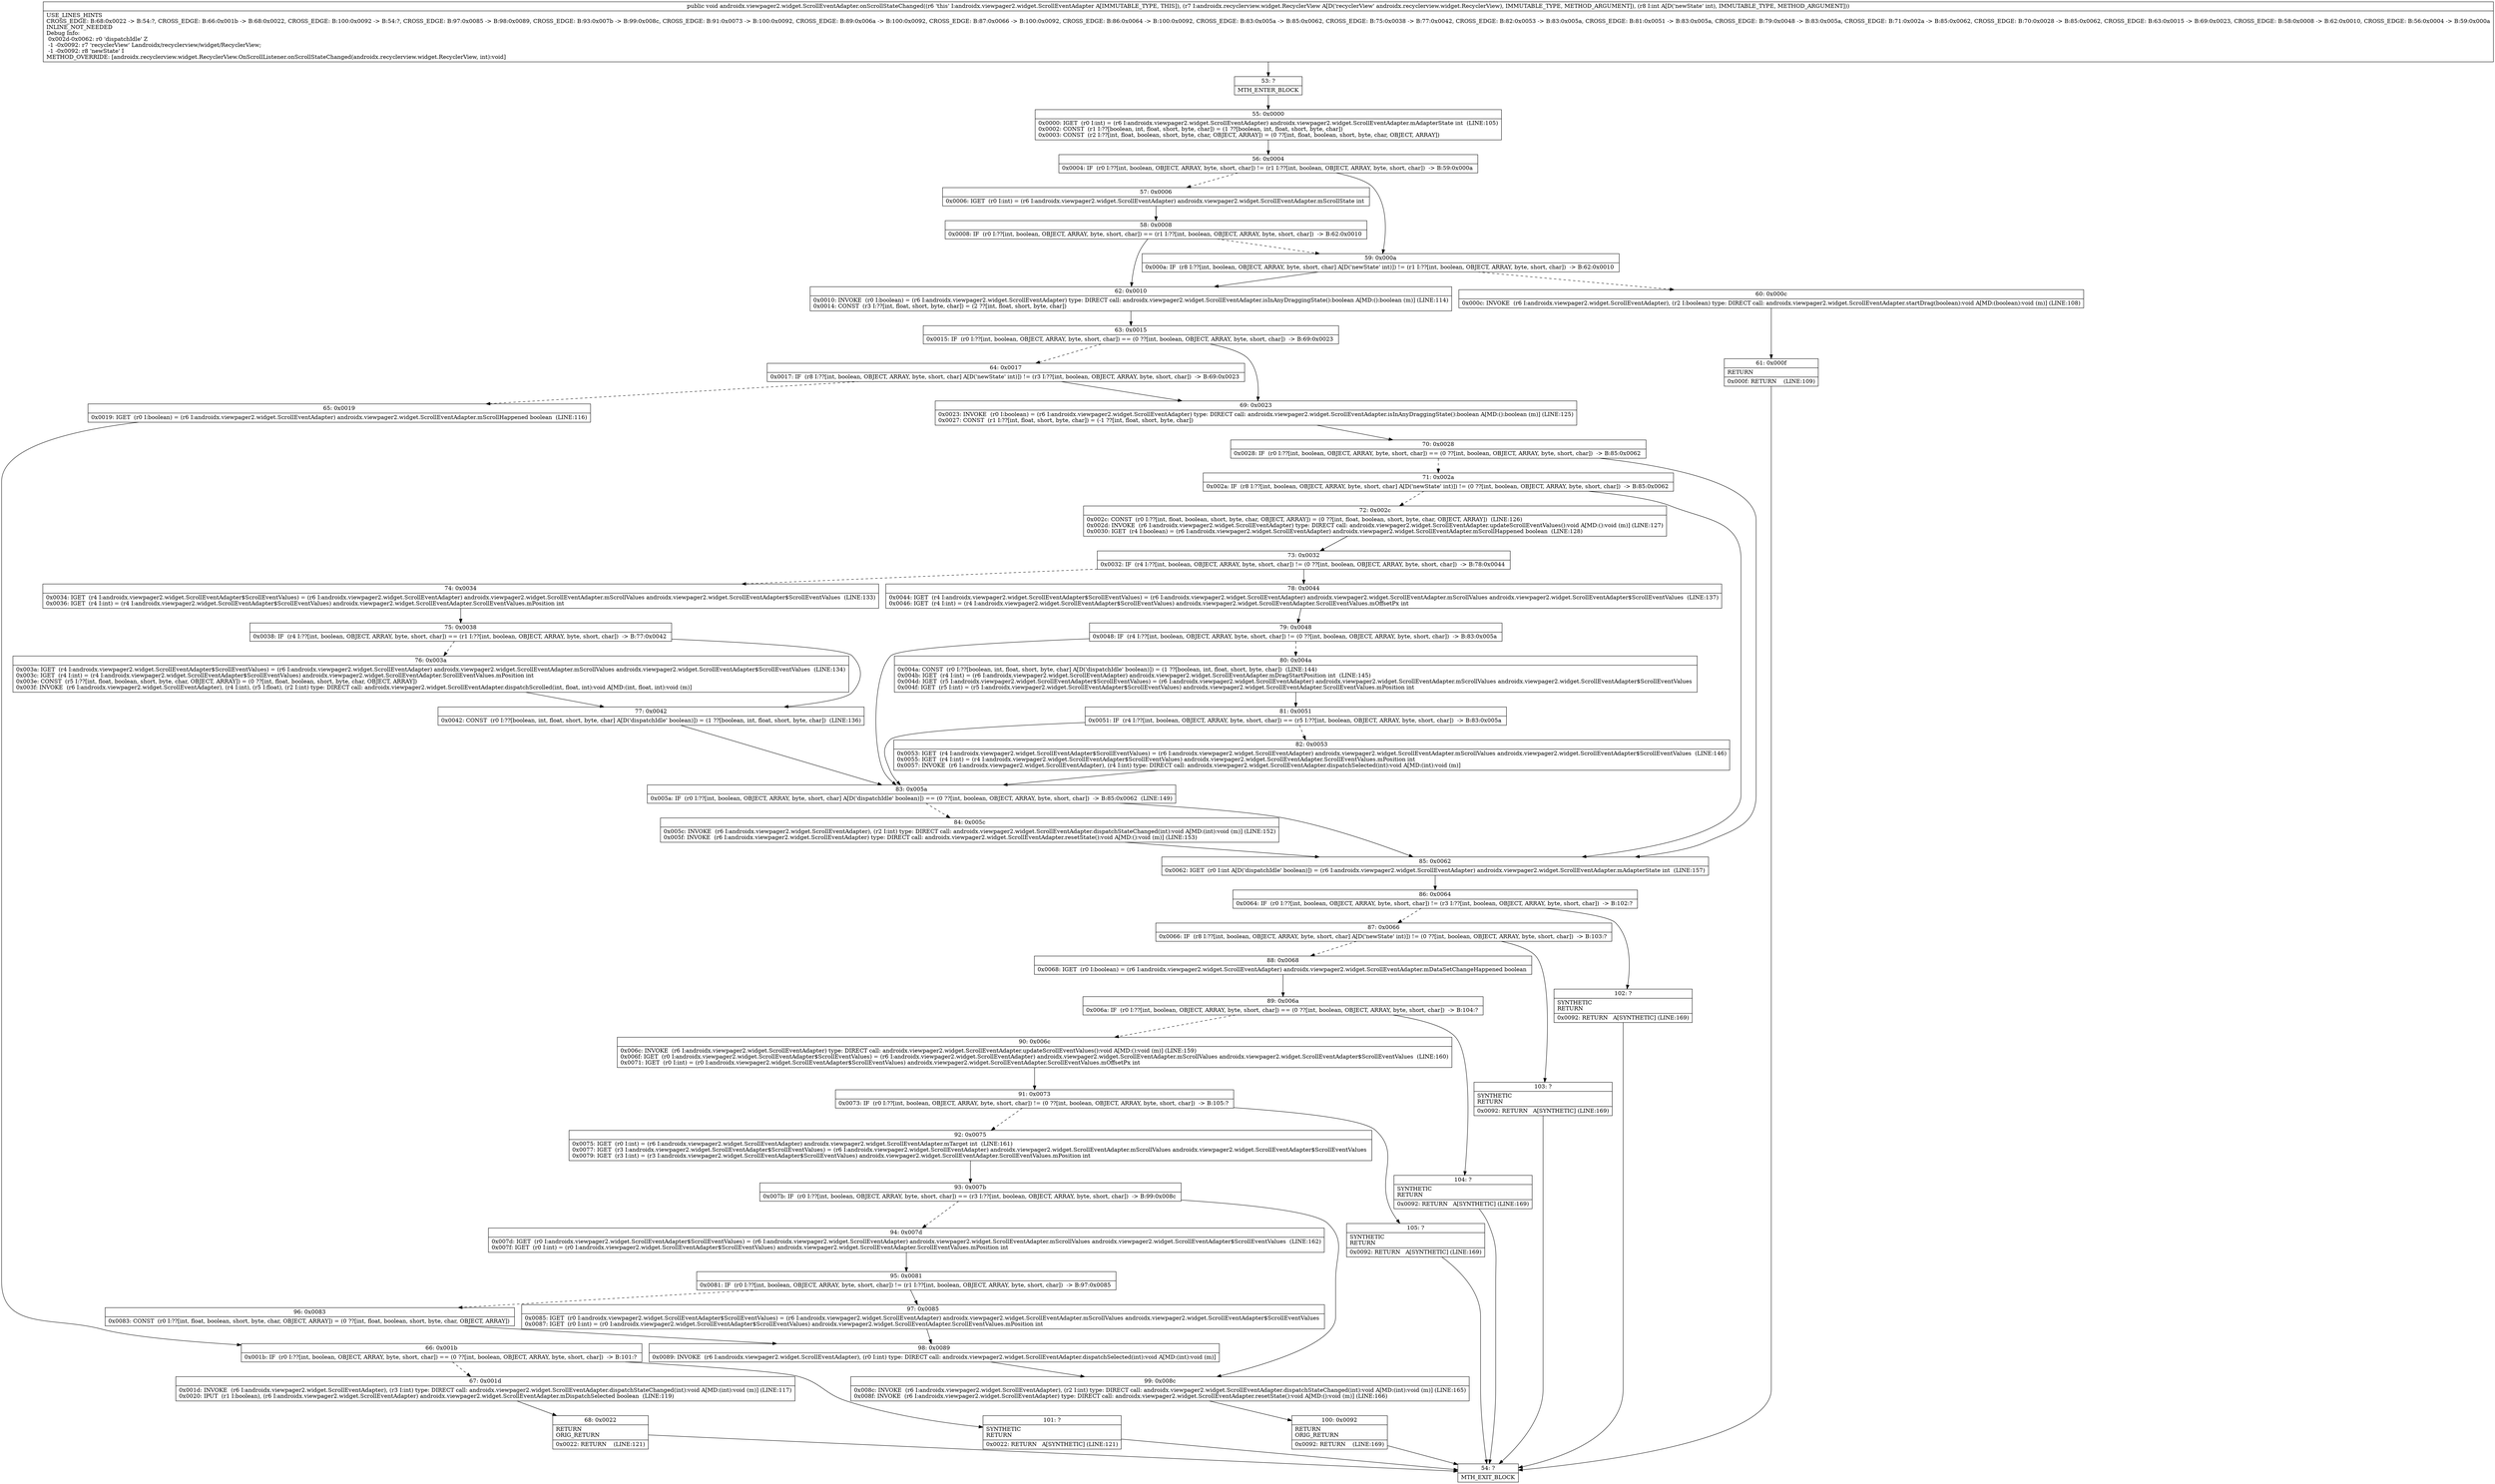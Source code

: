 digraph "CFG forandroidx.viewpager2.widget.ScrollEventAdapter.onScrollStateChanged(Landroidx\/recyclerview\/widget\/RecyclerView;I)V" {
Node_53 [shape=record,label="{53\:\ ?|MTH_ENTER_BLOCK\l}"];
Node_55 [shape=record,label="{55\:\ 0x0000|0x0000: IGET  (r0 I:int) = (r6 I:androidx.viewpager2.widget.ScrollEventAdapter) androidx.viewpager2.widget.ScrollEventAdapter.mAdapterState int  (LINE:105)\l0x0002: CONST  (r1 I:??[boolean, int, float, short, byte, char]) = (1 ??[boolean, int, float, short, byte, char]) \l0x0003: CONST  (r2 I:??[int, float, boolean, short, byte, char, OBJECT, ARRAY]) = (0 ??[int, float, boolean, short, byte, char, OBJECT, ARRAY]) \l}"];
Node_56 [shape=record,label="{56\:\ 0x0004|0x0004: IF  (r0 I:??[int, boolean, OBJECT, ARRAY, byte, short, char]) != (r1 I:??[int, boolean, OBJECT, ARRAY, byte, short, char])  \-\> B:59:0x000a \l}"];
Node_57 [shape=record,label="{57\:\ 0x0006|0x0006: IGET  (r0 I:int) = (r6 I:androidx.viewpager2.widget.ScrollEventAdapter) androidx.viewpager2.widget.ScrollEventAdapter.mScrollState int \l}"];
Node_58 [shape=record,label="{58\:\ 0x0008|0x0008: IF  (r0 I:??[int, boolean, OBJECT, ARRAY, byte, short, char]) == (r1 I:??[int, boolean, OBJECT, ARRAY, byte, short, char])  \-\> B:62:0x0010 \l}"];
Node_62 [shape=record,label="{62\:\ 0x0010|0x0010: INVOKE  (r0 I:boolean) = (r6 I:androidx.viewpager2.widget.ScrollEventAdapter) type: DIRECT call: androidx.viewpager2.widget.ScrollEventAdapter.isInAnyDraggingState():boolean A[MD:():boolean (m)] (LINE:114)\l0x0014: CONST  (r3 I:??[int, float, short, byte, char]) = (2 ??[int, float, short, byte, char]) \l}"];
Node_63 [shape=record,label="{63\:\ 0x0015|0x0015: IF  (r0 I:??[int, boolean, OBJECT, ARRAY, byte, short, char]) == (0 ??[int, boolean, OBJECT, ARRAY, byte, short, char])  \-\> B:69:0x0023 \l}"];
Node_64 [shape=record,label="{64\:\ 0x0017|0x0017: IF  (r8 I:??[int, boolean, OBJECT, ARRAY, byte, short, char] A[D('newState' int)]) != (r3 I:??[int, boolean, OBJECT, ARRAY, byte, short, char])  \-\> B:69:0x0023 \l}"];
Node_65 [shape=record,label="{65\:\ 0x0019|0x0019: IGET  (r0 I:boolean) = (r6 I:androidx.viewpager2.widget.ScrollEventAdapter) androidx.viewpager2.widget.ScrollEventAdapter.mScrollHappened boolean  (LINE:116)\l}"];
Node_66 [shape=record,label="{66\:\ 0x001b|0x001b: IF  (r0 I:??[int, boolean, OBJECT, ARRAY, byte, short, char]) == (0 ??[int, boolean, OBJECT, ARRAY, byte, short, char])  \-\> B:101:? \l}"];
Node_67 [shape=record,label="{67\:\ 0x001d|0x001d: INVOKE  (r6 I:androidx.viewpager2.widget.ScrollEventAdapter), (r3 I:int) type: DIRECT call: androidx.viewpager2.widget.ScrollEventAdapter.dispatchStateChanged(int):void A[MD:(int):void (m)] (LINE:117)\l0x0020: IPUT  (r1 I:boolean), (r6 I:androidx.viewpager2.widget.ScrollEventAdapter) androidx.viewpager2.widget.ScrollEventAdapter.mDispatchSelected boolean  (LINE:119)\l}"];
Node_68 [shape=record,label="{68\:\ 0x0022|RETURN\lORIG_RETURN\l|0x0022: RETURN    (LINE:121)\l}"];
Node_54 [shape=record,label="{54\:\ ?|MTH_EXIT_BLOCK\l}"];
Node_101 [shape=record,label="{101\:\ ?|SYNTHETIC\lRETURN\l|0x0022: RETURN   A[SYNTHETIC] (LINE:121)\l}"];
Node_69 [shape=record,label="{69\:\ 0x0023|0x0023: INVOKE  (r0 I:boolean) = (r6 I:androidx.viewpager2.widget.ScrollEventAdapter) type: DIRECT call: androidx.viewpager2.widget.ScrollEventAdapter.isInAnyDraggingState():boolean A[MD:():boolean (m)] (LINE:125)\l0x0027: CONST  (r1 I:??[int, float, short, byte, char]) = (\-1 ??[int, float, short, byte, char]) \l}"];
Node_70 [shape=record,label="{70\:\ 0x0028|0x0028: IF  (r0 I:??[int, boolean, OBJECT, ARRAY, byte, short, char]) == (0 ??[int, boolean, OBJECT, ARRAY, byte, short, char])  \-\> B:85:0x0062 \l}"];
Node_71 [shape=record,label="{71\:\ 0x002a|0x002a: IF  (r8 I:??[int, boolean, OBJECT, ARRAY, byte, short, char] A[D('newState' int)]) != (0 ??[int, boolean, OBJECT, ARRAY, byte, short, char])  \-\> B:85:0x0062 \l}"];
Node_72 [shape=record,label="{72\:\ 0x002c|0x002c: CONST  (r0 I:??[int, float, boolean, short, byte, char, OBJECT, ARRAY]) = (0 ??[int, float, boolean, short, byte, char, OBJECT, ARRAY])  (LINE:126)\l0x002d: INVOKE  (r6 I:androidx.viewpager2.widget.ScrollEventAdapter) type: DIRECT call: androidx.viewpager2.widget.ScrollEventAdapter.updateScrollEventValues():void A[MD:():void (m)] (LINE:127)\l0x0030: IGET  (r4 I:boolean) = (r6 I:androidx.viewpager2.widget.ScrollEventAdapter) androidx.viewpager2.widget.ScrollEventAdapter.mScrollHappened boolean  (LINE:128)\l}"];
Node_73 [shape=record,label="{73\:\ 0x0032|0x0032: IF  (r4 I:??[int, boolean, OBJECT, ARRAY, byte, short, char]) != (0 ??[int, boolean, OBJECT, ARRAY, byte, short, char])  \-\> B:78:0x0044 \l}"];
Node_74 [shape=record,label="{74\:\ 0x0034|0x0034: IGET  (r4 I:androidx.viewpager2.widget.ScrollEventAdapter$ScrollEventValues) = (r6 I:androidx.viewpager2.widget.ScrollEventAdapter) androidx.viewpager2.widget.ScrollEventAdapter.mScrollValues androidx.viewpager2.widget.ScrollEventAdapter$ScrollEventValues  (LINE:133)\l0x0036: IGET  (r4 I:int) = (r4 I:androidx.viewpager2.widget.ScrollEventAdapter$ScrollEventValues) androidx.viewpager2.widget.ScrollEventAdapter.ScrollEventValues.mPosition int \l}"];
Node_75 [shape=record,label="{75\:\ 0x0038|0x0038: IF  (r4 I:??[int, boolean, OBJECT, ARRAY, byte, short, char]) == (r1 I:??[int, boolean, OBJECT, ARRAY, byte, short, char])  \-\> B:77:0x0042 \l}"];
Node_76 [shape=record,label="{76\:\ 0x003a|0x003a: IGET  (r4 I:androidx.viewpager2.widget.ScrollEventAdapter$ScrollEventValues) = (r6 I:androidx.viewpager2.widget.ScrollEventAdapter) androidx.viewpager2.widget.ScrollEventAdapter.mScrollValues androidx.viewpager2.widget.ScrollEventAdapter$ScrollEventValues  (LINE:134)\l0x003c: IGET  (r4 I:int) = (r4 I:androidx.viewpager2.widget.ScrollEventAdapter$ScrollEventValues) androidx.viewpager2.widget.ScrollEventAdapter.ScrollEventValues.mPosition int \l0x003e: CONST  (r5 I:??[int, float, boolean, short, byte, char, OBJECT, ARRAY]) = (0 ??[int, float, boolean, short, byte, char, OBJECT, ARRAY]) \l0x003f: INVOKE  (r6 I:androidx.viewpager2.widget.ScrollEventAdapter), (r4 I:int), (r5 I:float), (r2 I:int) type: DIRECT call: androidx.viewpager2.widget.ScrollEventAdapter.dispatchScrolled(int, float, int):void A[MD:(int, float, int):void (m)]\l}"];
Node_77 [shape=record,label="{77\:\ 0x0042|0x0042: CONST  (r0 I:??[boolean, int, float, short, byte, char] A[D('dispatchIdle' boolean)]) = (1 ??[boolean, int, float, short, byte, char])  (LINE:136)\l}"];
Node_83 [shape=record,label="{83\:\ 0x005a|0x005a: IF  (r0 I:??[int, boolean, OBJECT, ARRAY, byte, short, char] A[D('dispatchIdle' boolean)]) == (0 ??[int, boolean, OBJECT, ARRAY, byte, short, char])  \-\> B:85:0x0062  (LINE:149)\l}"];
Node_84 [shape=record,label="{84\:\ 0x005c|0x005c: INVOKE  (r6 I:androidx.viewpager2.widget.ScrollEventAdapter), (r2 I:int) type: DIRECT call: androidx.viewpager2.widget.ScrollEventAdapter.dispatchStateChanged(int):void A[MD:(int):void (m)] (LINE:152)\l0x005f: INVOKE  (r6 I:androidx.viewpager2.widget.ScrollEventAdapter) type: DIRECT call: androidx.viewpager2.widget.ScrollEventAdapter.resetState():void A[MD:():void (m)] (LINE:153)\l}"];
Node_78 [shape=record,label="{78\:\ 0x0044|0x0044: IGET  (r4 I:androidx.viewpager2.widget.ScrollEventAdapter$ScrollEventValues) = (r6 I:androidx.viewpager2.widget.ScrollEventAdapter) androidx.viewpager2.widget.ScrollEventAdapter.mScrollValues androidx.viewpager2.widget.ScrollEventAdapter$ScrollEventValues  (LINE:137)\l0x0046: IGET  (r4 I:int) = (r4 I:androidx.viewpager2.widget.ScrollEventAdapter$ScrollEventValues) androidx.viewpager2.widget.ScrollEventAdapter.ScrollEventValues.mOffsetPx int \l}"];
Node_79 [shape=record,label="{79\:\ 0x0048|0x0048: IF  (r4 I:??[int, boolean, OBJECT, ARRAY, byte, short, char]) != (0 ??[int, boolean, OBJECT, ARRAY, byte, short, char])  \-\> B:83:0x005a \l}"];
Node_80 [shape=record,label="{80\:\ 0x004a|0x004a: CONST  (r0 I:??[boolean, int, float, short, byte, char] A[D('dispatchIdle' boolean)]) = (1 ??[boolean, int, float, short, byte, char])  (LINE:144)\l0x004b: IGET  (r4 I:int) = (r6 I:androidx.viewpager2.widget.ScrollEventAdapter) androidx.viewpager2.widget.ScrollEventAdapter.mDragStartPosition int  (LINE:145)\l0x004d: IGET  (r5 I:androidx.viewpager2.widget.ScrollEventAdapter$ScrollEventValues) = (r6 I:androidx.viewpager2.widget.ScrollEventAdapter) androidx.viewpager2.widget.ScrollEventAdapter.mScrollValues androidx.viewpager2.widget.ScrollEventAdapter$ScrollEventValues \l0x004f: IGET  (r5 I:int) = (r5 I:androidx.viewpager2.widget.ScrollEventAdapter$ScrollEventValues) androidx.viewpager2.widget.ScrollEventAdapter.ScrollEventValues.mPosition int \l}"];
Node_81 [shape=record,label="{81\:\ 0x0051|0x0051: IF  (r4 I:??[int, boolean, OBJECT, ARRAY, byte, short, char]) == (r5 I:??[int, boolean, OBJECT, ARRAY, byte, short, char])  \-\> B:83:0x005a \l}"];
Node_82 [shape=record,label="{82\:\ 0x0053|0x0053: IGET  (r4 I:androidx.viewpager2.widget.ScrollEventAdapter$ScrollEventValues) = (r6 I:androidx.viewpager2.widget.ScrollEventAdapter) androidx.viewpager2.widget.ScrollEventAdapter.mScrollValues androidx.viewpager2.widget.ScrollEventAdapter$ScrollEventValues  (LINE:146)\l0x0055: IGET  (r4 I:int) = (r4 I:androidx.viewpager2.widget.ScrollEventAdapter$ScrollEventValues) androidx.viewpager2.widget.ScrollEventAdapter.ScrollEventValues.mPosition int \l0x0057: INVOKE  (r6 I:androidx.viewpager2.widget.ScrollEventAdapter), (r4 I:int) type: DIRECT call: androidx.viewpager2.widget.ScrollEventAdapter.dispatchSelected(int):void A[MD:(int):void (m)]\l}"];
Node_85 [shape=record,label="{85\:\ 0x0062|0x0062: IGET  (r0 I:int A[D('dispatchIdle' boolean)]) = (r6 I:androidx.viewpager2.widget.ScrollEventAdapter) androidx.viewpager2.widget.ScrollEventAdapter.mAdapterState int  (LINE:157)\l}"];
Node_86 [shape=record,label="{86\:\ 0x0064|0x0064: IF  (r0 I:??[int, boolean, OBJECT, ARRAY, byte, short, char]) != (r3 I:??[int, boolean, OBJECT, ARRAY, byte, short, char])  \-\> B:102:? \l}"];
Node_87 [shape=record,label="{87\:\ 0x0066|0x0066: IF  (r8 I:??[int, boolean, OBJECT, ARRAY, byte, short, char] A[D('newState' int)]) != (0 ??[int, boolean, OBJECT, ARRAY, byte, short, char])  \-\> B:103:? \l}"];
Node_88 [shape=record,label="{88\:\ 0x0068|0x0068: IGET  (r0 I:boolean) = (r6 I:androidx.viewpager2.widget.ScrollEventAdapter) androidx.viewpager2.widget.ScrollEventAdapter.mDataSetChangeHappened boolean \l}"];
Node_89 [shape=record,label="{89\:\ 0x006a|0x006a: IF  (r0 I:??[int, boolean, OBJECT, ARRAY, byte, short, char]) == (0 ??[int, boolean, OBJECT, ARRAY, byte, short, char])  \-\> B:104:? \l}"];
Node_90 [shape=record,label="{90\:\ 0x006c|0x006c: INVOKE  (r6 I:androidx.viewpager2.widget.ScrollEventAdapter) type: DIRECT call: androidx.viewpager2.widget.ScrollEventAdapter.updateScrollEventValues():void A[MD:():void (m)] (LINE:159)\l0x006f: IGET  (r0 I:androidx.viewpager2.widget.ScrollEventAdapter$ScrollEventValues) = (r6 I:androidx.viewpager2.widget.ScrollEventAdapter) androidx.viewpager2.widget.ScrollEventAdapter.mScrollValues androidx.viewpager2.widget.ScrollEventAdapter$ScrollEventValues  (LINE:160)\l0x0071: IGET  (r0 I:int) = (r0 I:androidx.viewpager2.widget.ScrollEventAdapter$ScrollEventValues) androidx.viewpager2.widget.ScrollEventAdapter.ScrollEventValues.mOffsetPx int \l}"];
Node_91 [shape=record,label="{91\:\ 0x0073|0x0073: IF  (r0 I:??[int, boolean, OBJECT, ARRAY, byte, short, char]) != (0 ??[int, boolean, OBJECT, ARRAY, byte, short, char])  \-\> B:105:? \l}"];
Node_92 [shape=record,label="{92\:\ 0x0075|0x0075: IGET  (r0 I:int) = (r6 I:androidx.viewpager2.widget.ScrollEventAdapter) androidx.viewpager2.widget.ScrollEventAdapter.mTarget int  (LINE:161)\l0x0077: IGET  (r3 I:androidx.viewpager2.widget.ScrollEventAdapter$ScrollEventValues) = (r6 I:androidx.viewpager2.widget.ScrollEventAdapter) androidx.viewpager2.widget.ScrollEventAdapter.mScrollValues androidx.viewpager2.widget.ScrollEventAdapter$ScrollEventValues \l0x0079: IGET  (r3 I:int) = (r3 I:androidx.viewpager2.widget.ScrollEventAdapter$ScrollEventValues) androidx.viewpager2.widget.ScrollEventAdapter.ScrollEventValues.mPosition int \l}"];
Node_93 [shape=record,label="{93\:\ 0x007b|0x007b: IF  (r0 I:??[int, boolean, OBJECT, ARRAY, byte, short, char]) == (r3 I:??[int, boolean, OBJECT, ARRAY, byte, short, char])  \-\> B:99:0x008c \l}"];
Node_94 [shape=record,label="{94\:\ 0x007d|0x007d: IGET  (r0 I:androidx.viewpager2.widget.ScrollEventAdapter$ScrollEventValues) = (r6 I:androidx.viewpager2.widget.ScrollEventAdapter) androidx.viewpager2.widget.ScrollEventAdapter.mScrollValues androidx.viewpager2.widget.ScrollEventAdapter$ScrollEventValues  (LINE:162)\l0x007f: IGET  (r0 I:int) = (r0 I:androidx.viewpager2.widget.ScrollEventAdapter$ScrollEventValues) androidx.viewpager2.widget.ScrollEventAdapter.ScrollEventValues.mPosition int \l}"];
Node_95 [shape=record,label="{95\:\ 0x0081|0x0081: IF  (r0 I:??[int, boolean, OBJECT, ARRAY, byte, short, char]) != (r1 I:??[int, boolean, OBJECT, ARRAY, byte, short, char])  \-\> B:97:0x0085 \l}"];
Node_96 [shape=record,label="{96\:\ 0x0083|0x0083: CONST  (r0 I:??[int, float, boolean, short, byte, char, OBJECT, ARRAY]) = (0 ??[int, float, boolean, short, byte, char, OBJECT, ARRAY]) \l}"];
Node_98 [shape=record,label="{98\:\ 0x0089|0x0089: INVOKE  (r6 I:androidx.viewpager2.widget.ScrollEventAdapter), (r0 I:int) type: DIRECT call: androidx.viewpager2.widget.ScrollEventAdapter.dispatchSelected(int):void A[MD:(int):void (m)]\l}"];
Node_97 [shape=record,label="{97\:\ 0x0085|0x0085: IGET  (r0 I:androidx.viewpager2.widget.ScrollEventAdapter$ScrollEventValues) = (r6 I:androidx.viewpager2.widget.ScrollEventAdapter) androidx.viewpager2.widget.ScrollEventAdapter.mScrollValues androidx.viewpager2.widget.ScrollEventAdapter$ScrollEventValues \l0x0087: IGET  (r0 I:int) = (r0 I:androidx.viewpager2.widget.ScrollEventAdapter$ScrollEventValues) androidx.viewpager2.widget.ScrollEventAdapter.ScrollEventValues.mPosition int \l}"];
Node_99 [shape=record,label="{99\:\ 0x008c|0x008c: INVOKE  (r6 I:androidx.viewpager2.widget.ScrollEventAdapter), (r2 I:int) type: DIRECT call: androidx.viewpager2.widget.ScrollEventAdapter.dispatchStateChanged(int):void A[MD:(int):void (m)] (LINE:165)\l0x008f: INVOKE  (r6 I:androidx.viewpager2.widget.ScrollEventAdapter) type: DIRECT call: androidx.viewpager2.widget.ScrollEventAdapter.resetState():void A[MD:():void (m)] (LINE:166)\l}"];
Node_100 [shape=record,label="{100\:\ 0x0092|RETURN\lORIG_RETURN\l|0x0092: RETURN    (LINE:169)\l}"];
Node_105 [shape=record,label="{105\:\ ?|SYNTHETIC\lRETURN\l|0x0092: RETURN   A[SYNTHETIC] (LINE:169)\l}"];
Node_104 [shape=record,label="{104\:\ ?|SYNTHETIC\lRETURN\l|0x0092: RETURN   A[SYNTHETIC] (LINE:169)\l}"];
Node_103 [shape=record,label="{103\:\ ?|SYNTHETIC\lRETURN\l|0x0092: RETURN   A[SYNTHETIC] (LINE:169)\l}"];
Node_102 [shape=record,label="{102\:\ ?|SYNTHETIC\lRETURN\l|0x0092: RETURN   A[SYNTHETIC] (LINE:169)\l}"];
Node_59 [shape=record,label="{59\:\ 0x000a|0x000a: IF  (r8 I:??[int, boolean, OBJECT, ARRAY, byte, short, char] A[D('newState' int)]) != (r1 I:??[int, boolean, OBJECT, ARRAY, byte, short, char])  \-\> B:62:0x0010 \l}"];
Node_60 [shape=record,label="{60\:\ 0x000c|0x000c: INVOKE  (r6 I:androidx.viewpager2.widget.ScrollEventAdapter), (r2 I:boolean) type: DIRECT call: androidx.viewpager2.widget.ScrollEventAdapter.startDrag(boolean):void A[MD:(boolean):void (m)] (LINE:108)\l}"];
Node_61 [shape=record,label="{61\:\ 0x000f|RETURN\l|0x000f: RETURN    (LINE:109)\l}"];
MethodNode[shape=record,label="{public void androidx.viewpager2.widget.ScrollEventAdapter.onScrollStateChanged((r6 'this' I:androidx.viewpager2.widget.ScrollEventAdapter A[IMMUTABLE_TYPE, THIS]), (r7 I:androidx.recyclerview.widget.RecyclerView A[D('recyclerView' androidx.recyclerview.widget.RecyclerView), IMMUTABLE_TYPE, METHOD_ARGUMENT]), (r8 I:int A[D('newState' int), IMMUTABLE_TYPE, METHOD_ARGUMENT]))  | USE_LINES_HINTS\lCROSS_EDGE: B:68:0x0022 \-\> B:54:?, CROSS_EDGE: B:66:0x001b \-\> B:68:0x0022, CROSS_EDGE: B:100:0x0092 \-\> B:54:?, CROSS_EDGE: B:97:0x0085 \-\> B:98:0x0089, CROSS_EDGE: B:93:0x007b \-\> B:99:0x008c, CROSS_EDGE: B:91:0x0073 \-\> B:100:0x0092, CROSS_EDGE: B:89:0x006a \-\> B:100:0x0092, CROSS_EDGE: B:87:0x0066 \-\> B:100:0x0092, CROSS_EDGE: B:86:0x0064 \-\> B:100:0x0092, CROSS_EDGE: B:83:0x005a \-\> B:85:0x0062, CROSS_EDGE: B:75:0x0038 \-\> B:77:0x0042, CROSS_EDGE: B:82:0x0053 \-\> B:83:0x005a, CROSS_EDGE: B:81:0x0051 \-\> B:83:0x005a, CROSS_EDGE: B:79:0x0048 \-\> B:83:0x005a, CROSS_EDGE: B:71:0x002a \-\> B:85:0x0062, CROSS_EDGE: B:70:0x0028 \-\> B:85:0x0062, CROSS_EDGE: B:63:0x0015 \-\> B:69:0x0023, CROSS_EDGE: B:58:0x0008 \-\> B:62:0x0010, CROSS_EDGE: B:56:0x0004 \-\> B:59:0x000a\lINLINE_NOT_NEEDED\lDebug Info:\l  0x002d\-0x0062: r0 'dispatchIdle' Z\l  \-1 \-0x0092: r7 'recyclerView' Landroidx\/recyclerview\/widget\/RecyclerView;\l  \-1 \-0x0092: r8 'newState' I\lMETHOD_OVERRIDE: [androidx.recyclerview.widget.RecyclerView.OnScrollListener.onScrollStateChanged(androidx.recyclerview.widget.RecyclerView, int):void]\l}"];
MethodNode -> Node_53;Node_53 -> Node_55;
Node_55 -> Node_56;
Node_56 -> Node_57[style=dashed];
Node_56 -> Node_59;
Node_57 -> Node_58;
Node_58 -> Node_59[style=dashed];
Node_58 -> Node_62;
Node_62 -> Node_63;
Node_63 -> Node_64[style=dashed];
Node_63 -> Node_69;
Node_64 -> Node_65[style=dashed];
Node_64 -> Node_69;
Node_65 -> Node_66;
Node_66 -> Node_67[style=dashed];
Node_66 -> Node_101;
Node_67 -> Node_68;
Node_68 -> Node_54;
Node_101 -> Node_54;
Node_69 -> Node_70;
Node_70 -> Node_71[style=dashed];
Node_70 -> Node_85;
Node_71 -> Node_72[style=dashed];
Node_71 -> Node_85;
Node_72 -> Node_73;
Node_73 -> Node_74[style=dashed];
Node_73 -> Node_78;
Node_74 -> Node_75;
Node_75 -> Node_76[style=dashed];
Node_75 -> Node_77;
Node_76 -> Node_77;
Node_77 -> Node_83;
Node_83 -> Node_84[style=dashed];
Node_83 -> Node_85;
Node_84 -> Node_85;
Node_78 -> Node_79;
Node_79 -> Node_80[style=dashed];
Node_79 -> Node_83;
Node_80 -> Node_81;
Node_81 -> Node_82[style=dashed];
Node_81 -> Node_83;
Node_82 -> Node_83;
Node_85 -> Node_86;
Node_86 -> Node_87[style=dashed];
Node_86 -> Node_102;
Node_87 -> Node_88[style=dashed];
Node_87 -> Node_103;
Node_88 -> Node_89;
Node_89 -> Node_90[style=dashed];
Node_89 -> Node_104;
Node_90 -> Node_91;
Node_91 -> Node_92[style=dashed];
Node_91 -> Node_105;
Node_92 -> Node_93;
Node_93 -> Node_94[style=dashed];
Node_93 -> Node_99;
Node_94 -> Node_95;
Node_95 -> Node_96[style=dashed];
Node_95 -> Node_97;
Node_96 -> Node_98;
Node_98 -> Node_99;
Node_97 -> Node_98;
Node_99 -> Node_100;
Node_100 -> Node_54;
Node_105 -> Node_54;
Node_104 -> Node_54;
Node_103 -> Node_54;
Node_102 -> Node_54;
Node_59 -> Node_60[style=dashed];
Node_59 -> Node_62;
Node_60 -> Node_61;
Node_61 -> Node_54;
}

